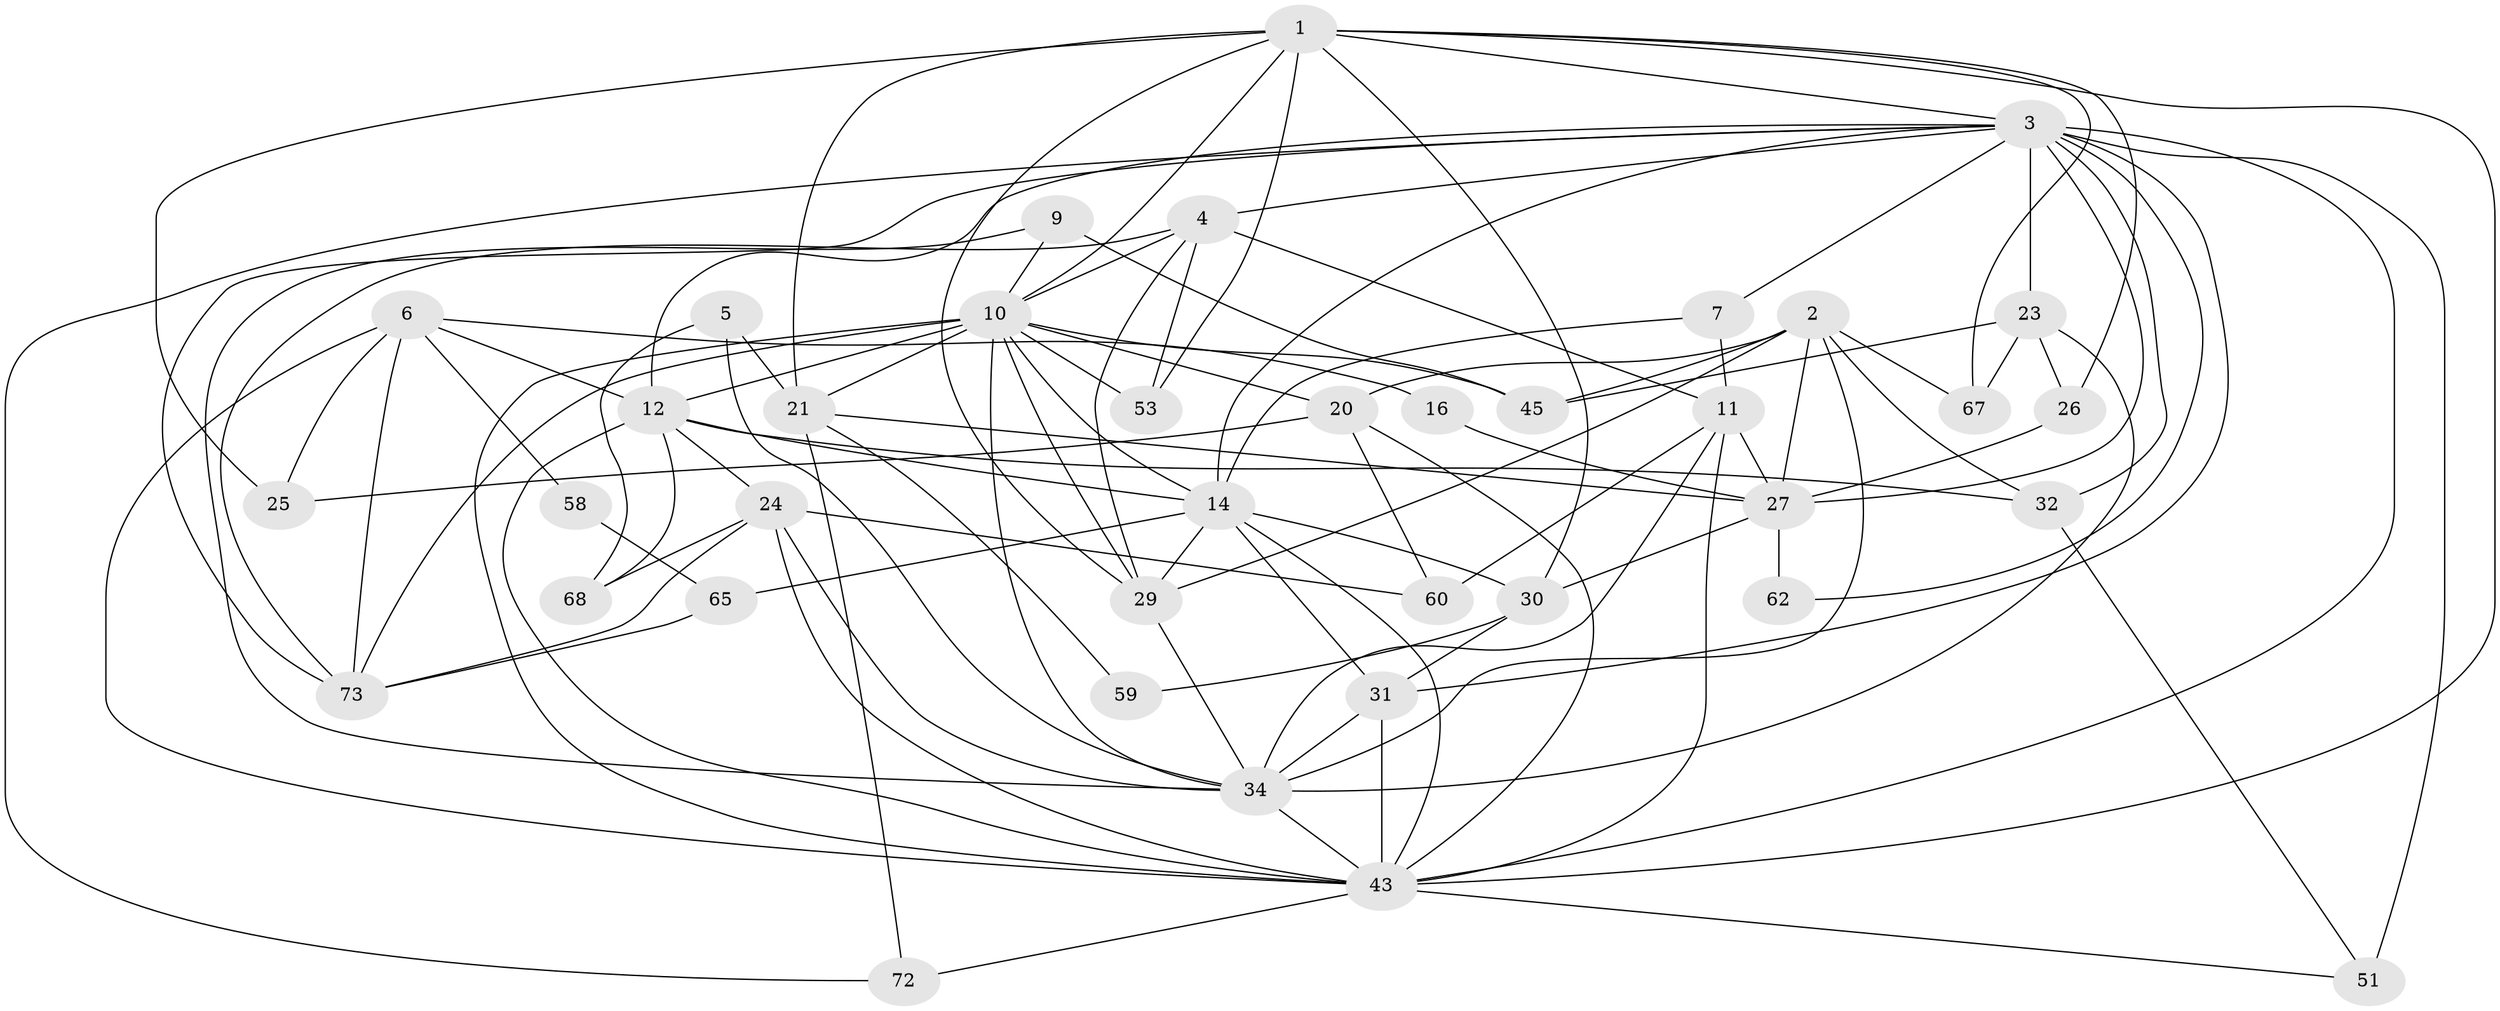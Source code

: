 // original degree distribution, {3: 0.34210526315789475, 5: 0.13157894736842105, 8: 0.039473684210526314, 6: 0.11842105263157894, 4: 0.27631578947368424, 2: 0.09210526315789473}
// Generated by graph-tools (version 1.1) at 2025/15/03/09/25 04:15:07]
// undirected, 38 vertices, 103 edges
graph export_dot {
graph [start="1"]
  node [color=gray90,style=filled];
  1 [super="+17"];
  2 [super="+36+22"];
  3 [super="+33+13+42+18"];
  4 [super="+76+8"];
  5 [super="+75"];
  6;
  7;
  9;
  10 [super="+54+50+69+48"];
  11 [super="+71+66"];
  12 [super="+15"];
  14 [super="+19+70"];
  16;
  20 [super="+39"];
  21 [super="+47"];
  23;
  24 [super="+41"];
  25;
  26;
  27 [super="+63+52"];
  29 [super="+38+49"];
  30 [super="+56"];
  31;
  32;
  34 [super="+37"];
  43 [super="+44+46"];
  45;
  51;
  53;
  58;
  59;
  60;
  62;
  65;
  67;
  68;
  72;
  73;
  1 -- 29 [weight=2];
  1 -- 3 [weight=2];
  1 -- 67;
  1 -- 10;
  1 -- 21;
  1 -- 53;
  1 -- 25;
  1 -- 26;
  1 -- 43;
  1 -- 30;
  2 -- 45;
  2 -- 32;
  2 -- 34;
  2 -- 20;
  2 -- 29;
  2 -- 67;
  2 -- 27;
  3 -- 73;
  3 -- 43 [weight=2];
  3 -- 32;
  3 -- 7;
  3 -- 72;
  3 -- 14 [weight=2];
  3 -- 51;
  3 -- 27 [weight=3];
  3 -- 62;
  3 -- 31;
  3 -- 23;
  3 -- 4;
  3 -- 12;
  4 -- 73;
  4 -- 10;
  4 -- 11;
  4 -- 53;
  4 -- 29;
  5 -- 68;
  5 -- 21;
  5 -- 34;
  6 -- 16;
  6 -- 25;
  6 -- 58;
  6 -- 73;
  6 -- 43;
  6 -- 12;
  7 -- 14;
  7 -- 11;
  9 -- 45;
  9 -- 10;
  9 -- 34;
  10 -- 73;
  10 -- 20;
  10 -- 29;
  10 -- 45;
  10 -- 14;
  10 -- 34;
  10 -- 53;
  10 -- 21;
  10 -- 43;
  10 -- 12 [weight=2];
  11 -- 34;
  11 -- 27;
  11 -- 60;
  11 -- 43;
  12 -- 32;
  12 -- 14;
  12 -- 68;
  12 -- 24;
  12 -- 43;
  14 -- 65;
  14 -- 29;
  14 -- 43;
  14 -- 31;
  14 -- 30;
  16 -- 27 [weight=2];
  20 -- 60;
  20 -- 25;
  20 -- 43;
  21 -- 72;
  21 -- 59;
  21 -- 27;
  23 -- 45;
  23 -- 26;
  23 -- 67;
  23 -- 34;
  24 -- 60;
  24 -- 68;
  24 -- 73;
  24 -- 34;
  24 -- 43;
  26 -- 27;
  27 -- 62;
  27 -- 30;
  29 -- 34;
  30 -- 31;
  30 -- 59;
  31 -- 34;
  31 -- 43;
  32 -- 51;
  34 -- 43;
  43 -- 51;
  43 -- 72 [weight=2];
  58 -- 65;
  65 -- 73;
}
